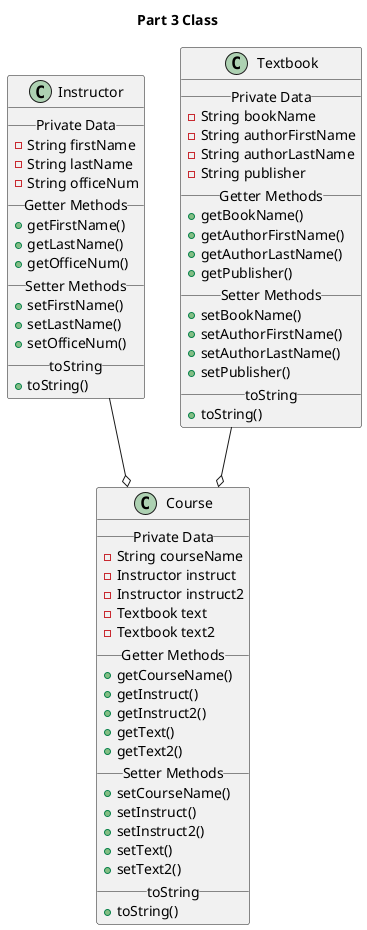 @startuml
'https://plantuml.com/sequence-diagram

title Part 3 Class

class Instructor{
    __Private Data__
        - String firstName
        - String lastName
        - String officeNum
    __Getter Methods__
        + getFirstName()
        +getLastName()
        +getOfficeNum()
    __Setter Methods__
        +setFirstName()
        +setLastName()
        +setOfficeNum()
    __toString__
        +toString()
    }

class Course{
     __Private Data__
        - String courseName
        - Instructor instruct
        - Instructor instruct2
        - Textbook text
        - Textbook text2
     __Getter Methods__
        +getCourseName()
        +getInstruct()
        +getInstruct2()
        +getText()
        +getText2()
     __Setter Methods__
        +setCourseName()
        +setInstruct()
        +setInstruct2()
        +setText()
        +setText2()
     __toString__
        +toString()
    }

class Textbook{
    __Private Data__
        - String bookName
        - String authorFirstName
        - String authorLastName
        - String publisher
    __Getter Methods__
        + getBookName()
        + getAuthorFirstName()
        + getAuthorLastName()
        + getPublisher()
    __Setter Methods__
        +setBookName()
        +setAuthorFirstName()
        +setAuthorLastName()
        +setPublisher()
    __toString__
        + toString()
    }

Instructor --o Course
Textbook --o Course

@enduml